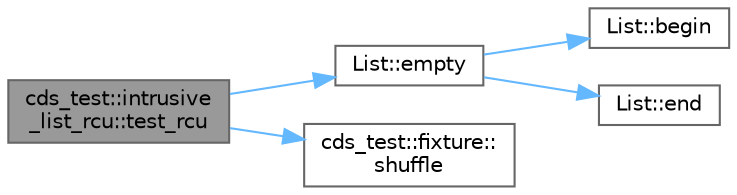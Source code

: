 digraph "cds_test::intrusive_list_rcu::test_rcu"
{
 // LATEX_PDF_SIZE
  bgcolor="transparent";
  edge [fontname=Helvetica,fontsize=10,labelfontname=Helvetica,labelfontsize=10];
  node [fontname=Helvetica,fontsize=10,shape=box,height=0.2,width=0.4];
  rankdir="LR";
  Node1 [id="Node000001",label="cds_test::intrusive\l_list_rcu::test_rcu",height=0.2,width=0.4,color="gray40", fillcolor="grey60", style="filled", fontcolor="black",tooltip=" "];
  Node1 -> Node2 [id="edge1_Node000001_Node000002",color="steelblue1",style="solid",tooltip=" "];
  Node2 [id="Node000002",label="List::empty",height=0.2,width=0.4,color="grey40", fillcolor="white", style="filled",URL="$class_list.html#a48efb87cad20cc377b6894f28fa1f3d6",tooltip=" "];
  Node2 -> Node3 [id="edge2_Node000002_Node000003",color="steelblue1",style="solid",tooltip=" "];
  Node3 [id="Node000003",label="List::begin",height=0.2,width=0.4,color="grey40", fillcolor="white", style="filled",URL="$class_list.html#a119aa1ef679745145e3689966dee5dc6",tooltip=" "];
  Node2 -> Node4 [id="edge3_Node000002_Node000004",color="steelblue1",style="solid",tooltip=" "];
  Node4 [id="Node000004",label="List::end",height=0.2,width=0.4,color="grey40", fillcolor="white", style="filled",URL="$class_list.html#ac99b68e09742bb6173d16d03bcfbe5ff",tooltip=" "];
  Node1 -> Node5 [id="edge4_Node000001_Node000005",color="steelblue1",style="solid",tooltip=" "];
  Node5 [id="Node000005",label="cds_test::fixture::\lshuffle",height=0.2,width=0.4,color="grey40", fillcolor="white", style="filled",URL="$classcds__test_1_1fixture.html#a1a98db99b4d82c222b0cb65587ba4a47",tooltip=" "];
}
